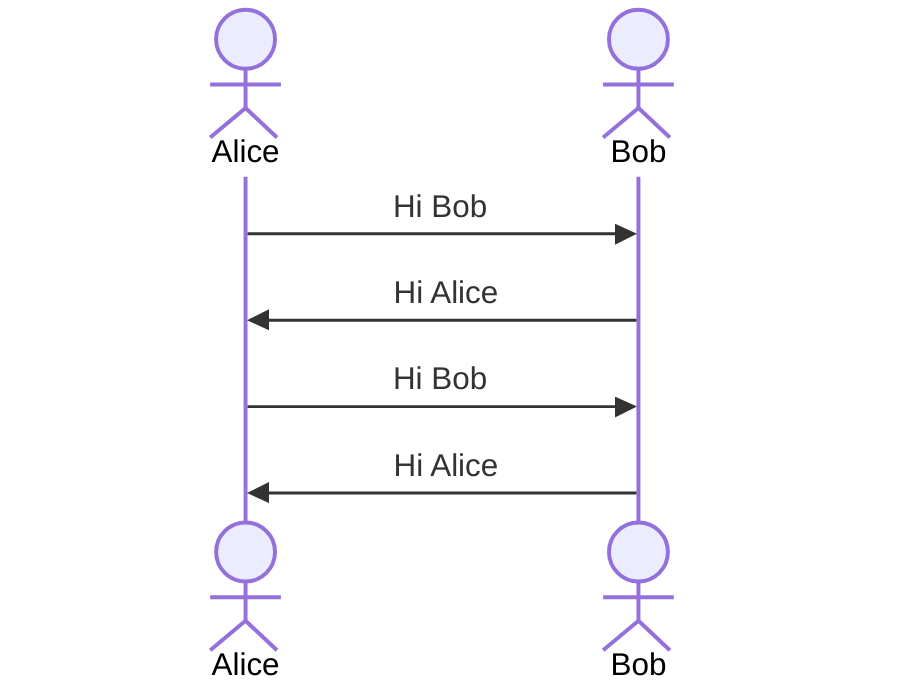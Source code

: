 sequenceDiagram
    actor Alice
    actor Bob

    %% import ./test/a.mmd
    
    Alice->>Bob: Hi Bob
    Bob->>Alice: Hi Alice

    %% import ./test/b.mmd

    Alice->>Bob: Hi Bob
    Bob->>Alice: Hi Alice